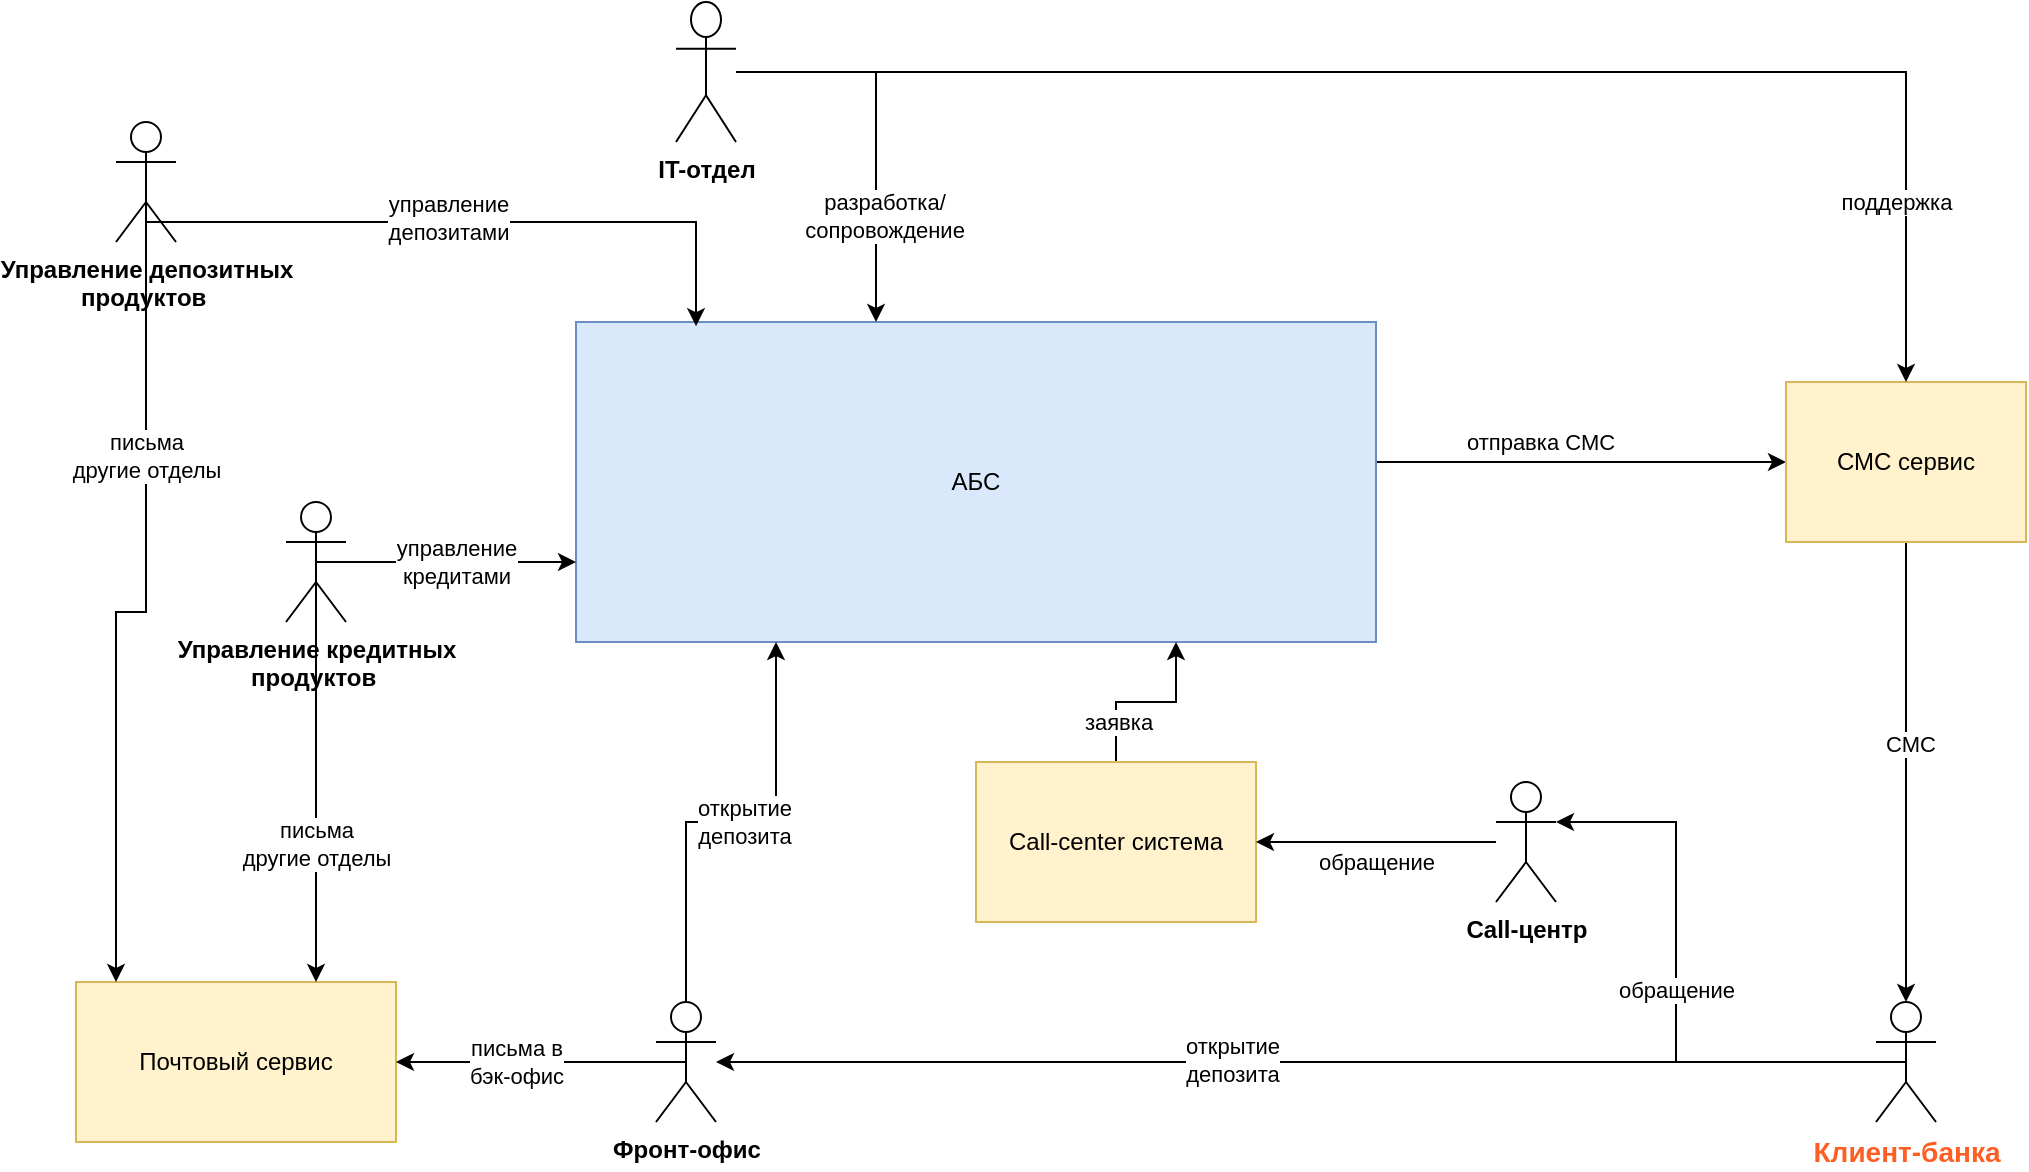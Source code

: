 <mxfile version="28.1.2">
  <diagram name="Page-1" id="Rs4Zjphq0ylOjOa-WiTj">
    <mxGraphModel dx="2186" dy="805" grid="1" gridSize="10" guides="1" tooltips="1" connect="1" arrows="1" fold="1" page="1" pageScale="1" pageWidth="850" pageHeight="1100" math="0" shadow="0">
      <root>
        <mxCell id="0" />
        <mxCell id="1" parent="0" />
        <mxCell id="YMCOmTO01SK4iDtYRhF4-2" value="Управление депозитных&lt;br&gt;продуктов&amp;nbsp;" style="shape=umlActor;verticalLabelPosition=bottom;verticalAlign=top;html=1;outlineConnect=0;fontStyle=1" vertex="1" parent="1">
          <mxGeometry y="130" width="30" height="60" as="geometry" />
        </mxCell>
        <mxCell id="YMCOmTO01SK4iDtYRhF4-25" style="edgeStyle=orthogonalEdgeStyle;rounded=0;orthogonalLoop=1;jettySize=auto;html=1;exitX=1;exitY=0.5;exitDx=0;exitDy=0;" edge="1" parent="1" source="YMCOmTO01SK4iDtYRhF4-4" target="YMCOmTO01SK4iDtYRhF4-7">
          <mxGeometry relative="1" as="geometry">
            <Array as="points">
              <mxPoint x="630" y="300" />
            </Array>
          </mxGeometry>
        </mxCell>
        <mxCell id="YMCOmTO01SK4iDtYRhF4-26" value="отправка СМС" style="edgeLabel;html=1;align=center;verticalAlign=middle;resizable=0;points=[];" vertex="1" connectable="0" parent="YMCOmTO01SK4iDtYRhF4-25">
          <mxGeometry x="-0.255" y="1" relative="1" as="geometry">
            <mxPoint x="12" y="-9" as="offset" />
          </mxGeometry>
        </mxCell>
        <mxCell id="YMCOmTO01SK4iDtYRhF4-4" value="АБС" style="rounded=0;whiteSpace=wrap;html=1;fillColor=#dae8fc;strokeColor=#6c8ebf;" vertex="1" parent="1">
          <mxGeometry x="230" y="230" width="400" height="160" as="geometry" />
        </mxCell>
        <mxCell id="YMCOmTO01SK4iDtYRhF4-17" value="" style="edgeStyle=orthogonalEdgeStyle;rounded=0;orthogonalLoop=1;jettySize=auto;html=1;entryX=0.75;entryY=1;entryDx=0;entryDy=0;" edge="1" parent="1" source="YMCOmTO01SK4iDtYRhF4-5" target="YMCOmTO01SK4iDtYRhF4-4">
          <mxGeometry relative="1" as="geometry">
            <mxPoint x="350" y="490" as="targetPoint" />
          </mxGeometry>
        </mxCell>
        <mxCell id="YMCOmTO01SK4iDtYRhF4-19" value="заявка" style="edgeLabel;html=1;align=center;verticalAlign=middle;resizable=0;points=[];" vertex="1" connectable="0" parent="YMCOmTO01SK4iDtYRhF4-17">
          <mxGeometry x="0.139" y="1" relative="1" as="geometry">
            <mxPoint x="-21" y="11" as="offset" />
          </mxGeometry>
        </mxCell>
        <mxCell id="YMCOmTO01SK4iDtYRhF4-5" value="Call-center система" style="rounded=0;whiteSpace=wrap;html=1;fillColor=#fff2cc;strokeColor=#d6b656;" vertex="1" parent="1">
          <mxGeometry x="430" y="450" width="140" height="80" as="geometry" />
        </mxCell>
        <mxCell id="YMCOmTO01SK4iDtYRhF4-6" value="Почтовый сервис" style="rounded=0;whiteSpace=wrap;html=1;fillColor=#fff2cc;strokeColor=#d6b656;" vertex="1" parent="1">
          <mxGeometry x="-20" y="560" width="160" height="80" as="geometry" />
        </mxCell>
        <mxCell id="YMCOmTO01SK4iDtYRhF4-50" value="" style="edgeStyle=orthogonalEdgeStyle;rounded=0;orthogonalLoop=1;jettySize=auto;html=1;entryX=0.5;entryY=0;entryDx=0;entryDy=0;entryPerimeter=0;" edge="1" parent="1" source="YMCOmTO01SK4iDtYRhF4-7" target="YMCOmTO01SK4iDtYRhF4-40">
          <mxGeometry relative="1" as="geometry">
            <mxPoint x="860" y="420" as="targetPoint" />
          </mxGeometry>
        </mxCell>
        <mxCell id="YMCOmTO01SK4iDtYRhF4-51" value="СМС" style="edgeLabel;html=1;align=center;verticalAlign=middle;resizable=0;points=[];" vertex="1" connectable="0" parent="YMCOmTO01SK4iDtYRhF4-50">
          <mxGeometry x="-0.128" y="2" relative="1" as="geometry">
            <mxPoint as="offset" />
          </mxGeometry>
        </mxCell>
        <mxCell id="YMCOmTO01SK4iDtYRhF4-7" value="СМС сервис" style="rounded=0;whiteSpace=wrap;html=1;fillColor=#fff2cc;strokeColor=#d6b656;" vertex="1" parent="1">
          <mxGeometry x="835" y="260" width="120" height="80" as="geometry" />
        </mxCell>
        <mxCell id="YMCOmTO01SK4iDtYRhF4-31" style="edgeStyle=orthogonalEdgeStyle;rounded=0;orthogonalLoop=1;jettySize=auto;html=1;exitX=0.5;exitY=0.5;exitDx=0;exitDy=0;exitPerimeter=0;entryX=0;entryY=0.75;entryDx=0;entryDy=0;" edge="1" parent="1" source="YMCOmTO01SK4iDtYRhF4-8" target="YMCOmTO01SK4iDtYRhF4-4">
          <mxGeometry relative="1" as="geometry" />
        </mxCell>
        <mxCell id="YMCOmTO01SK4iDtYRhF4-32" value="управление&lt;br&gt;кредитами" style="edgeLabel;html=1;align=center;verticalAlign=middle;resizable=0;points=[];" vertex="1" connectable="0" parent="YMCOmTO01SK4iDtYRhF4-31">
          <mxGeometry x="0.217" y="-1" relative="1" as="geometry">
            <mxPoint x="-9" y="-1" as="offset" />
          </mxGeometry>
        </mxCell>
        <mxCell id="YMCOmTO01SK4iDtYRhF4-36" style="edgeStyle=orthogonalEdgeStyle;rounded=0;orthogonalLoop=1;jettySize=auto;html=1;exitX=0.5;exitY=0.5;exitDx=0;exitDy=0;exitPerimeter=0;entryX=0.75;entryY=0;entryDx=0;entryDy=0;" edge="1" parent="1" source="YMCOmTO01SK4iDtYRhF4-8" target="YMCOmTO01SK4iDtYRhF4-6">
          <mxGeometry relative="1" as="geometry" />
        </mxCell>
        <mxCell id="YMCOmTO01SK4iDtYRhF4-37" value="письма&lt;br&gt;другие отделы" style="edgeLabel;html=1;align=center;verticalAlign=middle;resizable=0;points=[];" vertex="1" connectable="0" parent="YMCOmTO01SK4iDtYRhF4-36">
          <mxGeometry x="0.339" relative="1" as="geometry">
            <mxPoint as="offset" />
          </mxGeometry>
        </mxCell>
        <mxCell id="YMCOmTO01SK4iDtYRhF4-8" value="Управление кредитных&lt;br&gt;продуктов&amp;nbsp;" style="shape=umlActor;verticalLabelPosition=bottom;verticalAlign=top;html=1;outlineConnect=0;fontStyle=1" vertex="1" parent="1">
          <mxGeometry x="85" y="320" width="30" height="60" as="geometry" />
        </mxCell>
        <mxCell id="YMCOmTO01SK4iDtYRhF4-15" value="" style="edgeStyle=orthogonalEdgeStyle;rounded=0;orthogonalLoop=1;jettySize=auto;html=1;" edge="1" parent="1" source="YMCOmTO01SK4iDtYRhF4-9" target="YMCOmTO01SK4iDtYRhF4-5">
          <mxGeometry relative="1" as="geometry" />
        </mxCell>
        <mxCell id="YMCOmTO01SK4iDtYRhF4-18" value="обращение" style="edgeLabel;html=1;align=center;verticalAlign=middle;resizable=0;points=[];" vertex="1" connectable="0" parent="YMCOmTO01SK4iDtYRhF4-15">
          <mxGeometry x="0.283" y="-3" relative="1" as="geometry">
            <mxPoint x="17" y="13" as="offset" />
          </mxGeometry>
        </mxCell>
        <mxCell id="YMCOmTO01SK4iDtYRhF4-9" value="Call-центр" style="shape=umlActor;verticalLabelPosition=bottom;verticalAlign=top;html=1;outlineConnect=0;fontStyle=1" vertex="1" parent="1">
          <mxGeometry x="690" y="460" width="30" height="60" as="geometry" />
        </mxCell>
        <mxCell id="YMCOmTO01SK4iDtYRhF4-14" value="" style="edgeStyle=orthogonalEdgeStyle;rounded=0;orthogonalLoop=1;jettySize=auto;html=1;" edge="1" parent="1" source="YMCOmTO01SK4iDtYRhF4-12" target="YMCOmTO01SK4iDtYRhF4-7">
          <mxGeometry relative="1" as="geometry" />
        </mxCell>
        <mxCell id="YMCOmTO01SK4iDtYRhF4-21" value="поддержка" style="edgeLabel;html=1;align=center;verticalAlign=middle;resizable=0;points=[];" vertex="1" connectable="0" parent="YMCOmTO01SK4iDtYRhF4-14">
          <mxGeometry x="0.105" y="3" relative="1" as="geometry">
            <mxPoint x="171" y="68" as="offset" />
          </mxGeometry>
        </mxCell>
        <mxCell id="YMCOmTO01SK4iDtYRhF4-22" style="edgeStyle=orthogonalEdgeStyle;rounded=0;orthogonalLoop=1;jettySize=auto;html=1;entryX=0.75;entryY=0;entryDx=0;entryDy=0;exitX=0.5;exitY=0.5;exitDx=0;exitDy=0;exitPerimeter=0;" edge="1" parent="1">
          <mxGeometry relative="1" as="geometry">
            <mxPoint x="350" y="105" as="sourcePoint" />
            <mxPoint x="380" y="230" as="targetPoint" />
            <Array as="points">
              <mxPoint x="380" y="105" />
            </Array>
          </mxGeometry>
        </mxCell>
        <mxCell id="YMCOmTO01SK4iDtYRhF4-24" value="разработка/&lt;br&gt;сопровождение" style="edgeLabel;html=1;align=center;verticalAlign=middle;resizable=0;points=[];" vertex="1" connectable="0" parent="YMCOmTO01SK4iDtYRhF4-22">
          <mxGeometry x="0.316" y="4" relative="1" as="geometry">
            <mxPoint as="offset" />
          </mxGeometry>
        </mxCell>
        <mxCell id="YMCOmTO01SK4iDtYRhF4-12" value="IT-отдел" style="shape=umlActor;verticalLabelPosition=bottom;verticalAlign=top;html=1;outlineConnect=0;fontStyle=1" vertex="1" parent="1">
          <mxGeometry x="280" y="70" width="30" height="70" as="geometry" />
        </mxCell>
        <mxCell id="YMCOmTO01SK4iDtYRhF4-28" style="edgeStyle=orthogonalEdgeStyle;rounded=0;orthogonalLoop=1;jettySize=auto;html=1;exitX=0.5;exitY=0.5;exitDx=0;exitDy=0;exitPerimeter=0;entryX=0.25;entryY=1;entryDx=0;entryDy=0;" edge="1" parent="1" source="YMCOmTO01SK4iDtYRhF4-13" target="YMCOmTO01SK4iDtYRhF4-4">
          <mxGeometry relative="1" as="geometry" />
        </mxCell>
        <mxCell id="YMCOmTO01SK4iDtYRhF4-29" value="открытие&lt;br&gt;депозита" style="edgeLabel;html=1;align=center;verticalAlign=middle;resizable=0;points=[];" vertex="1" connectable="0" parent="YMCOmTO01SK4iDtYRhF4-28">
          <mxGeometry x="0.164" relative="1" as="geometry">
            <mxPoint as="offset" />
          </mxGeometry>
        </mxCell>
        <mxCell id="YMCOmTO01SK4iDtYRhF4-30" style="edgeStyle=orthogonalEdgeStyle;rounded=0;orthogonalLoop=1;jettySize=auto;html=1;exitX=0.5;exitY=0.5;exitDx=0;exitDy=0;exitPerimeter=0;entryX=1;entryY=0.5;entryDx=0;entryDy=0;" edge="1" parent="1" source="YMCOmTO01SK4iDtYRhF4-13" target="YMCOmTO01SK4iDtYRhF4-6">
          <mxGeometry relative="1" as="geometry" />
        </mxCell>
        <mxCell id="YMCOmTO01SK4iDtYRhF4-35" value="письма в&lt;br&gt;бэк-офис" style="edgeLabel;html=1;align=center;verticalAlign=middle;resizable=0;points=[];" vertex="1" connectable="0" parent="YMCOmTO01SK4iDtYRhF4-30">
          <mxGeometry x="0.338" y="2" relative="1" as="geometry">
            <mxPoint x="12" y="-2" as="offset" />
          </mxGeometry>
        </mxCell>
        <mxCell id="YMCOmTO01SK4iDtYRhF4-13" value="Фронт-офис" style="shape=umlActor;verticalLabelPosition=bottom;verticalAlign=top;html=1;outlineConnect=0;fontStyle=1" vertex="1" parent="1">
          <mxGeometry x="270" y="570" width="30" height="60" as="geometry" />
        </mxCell>
        <mxCell id="YMCOmTO01SK4iDtYRhF4-33" style="edgeStyle=orthogonalEdgeStyle;rounded=0;orthogonalLoop=1;jettySize=auto;html=1;exitX=0.5;exitY=0.5;exitDx=0;exitDy=0;exitPerimeter=0;entryX=0.15;entryY=0.013;entryDx=0;entryDy=0;entryPerimeter=0;" edge="1" parent="1" source="YMCOmTO01SK4iDtYRhF4-2" target="YMCOmTO01SK4iDtYRhF4-4">
          <mxGeometry relative="1" as="geometry">
            <mxPoint x="210" y="260" as="targetPoint" />
            <Array as="points">
              <mxPoint x="15" y="180" />
              <mxPoint x="290" y="180" />
            </Array>
          </mxGeometry>
        </mxCell>
        <mxCell id="YMCOmTO01SK4iDtYRhF4-34" value="управление&lt;br&gt;депозитами" style="edgeLabel;html=1;align=center;verticalAlign=middle;resizable=0;points=[];" vertex="1" connectable="0" parent="YMCOmTO01SK4iDtYRhF4-33">
          <mxGeometry x="-0.026" y="2" relative="1" as="geometry">
            <mxPoint x="2" as="offset" />
          </mxGeometry>
        </mxCell>
        <mxCell id="YMCOmTO01SK4iDtYRhF4-38" style="edgeStyle=orthogonalEdgeStyle;rounded=0;orthogonalLoop=1;jettySize=auto;html=1;exitX=0.5;exitY=0.5;exitDx=0;exitDy=0;exitPerimeter=0;entryX=0.125;entryY=0;entryDx=0;entryDy=0;entryPerimeter=0;fontStyle=0" edge="1" parent="1" source="YMCOmTO01SK4iDtYRhF4-2" target="YMCOmTO01SK4iDtYRhF4-6">
          <mxGeometry relative="1" as="geometry" />
        </mxCell>
        <mxCell id="YMCOmTO01SK4iDtYRhF4-39" value="письма&lt;br&gt;другие отделы" style="edgeLabel;html=1;align=center;verticalAlign=middle;resizable=0;points=[];" vertex="1" connectable="0" parent="YMCOmTO01SK4iDtYRhF4-38">
          <mxGeometry x="-0.183" y="-1" relative="1" as="geometry">
            <mxPoint x="1" y="-33" as="offset" />
          </mxGeometry>
        </mxCell>
        <mxCell id="YMCOmTO01SK4iDtYRhF4-41" style="edgeStyle=orthogonalEdgeStyle;rounded=0;orthogonalLoop=1;jettySize=auto;html=1;exitX=0.5;exitY=0.5;exitDx=0;exitDy=0;exitPerimeter=0;" edge="1" parent="1" source="YMCOmTO01SK4iDtYRhF4-40" target="YMCOmTO01SK4iDtYRhF4-13">
          <mxGeometry relative="1" as="geometry" />
        </mxCell>
        <mxCell id="YMCOmTO01SK4iDtYRhF4-42" value="открытие&lt;br&gt;депозита" style="edgeLabel;html=1;align=center;verticalAlign=middle;resizable=0;points=[];" vertex="1" connectable="0" parent="YMCOmTO01SK4iDtYRhF4-41">
          <mxGeometry x="0.132" y="-1" relative="1" as="geometry">
            <mxPoint as="offset" />
          </mxGeometry>
        </mxCell>
        <mxCell id="YMCOmTO01SK4iDtYRhF4-43" style="edgeStyle=orthogonalEdgeStyle;rounded=0;orthogonalLoop=1;jettySize=auto;html=1;exitX=0.5;exitY=0.5;exitDx=0;exitDy=0;exitPerimeter=0;entryX=1;entryY=0.333;entryDx=0;entryDy=0;entryPerimeter=0;" edge="1" parent="1" source="YMCOmTO01SK4iDtYRhF4-40" target="YMCOmTO01SK4iDtYRhF4-9">
          <mxGeometry relative="1" as="geometry">
            <Array as="points">
              <mxPoint x="780" y="600" />
              <mxPoint x="780" y="480" />
            </Array>
          </mxGeometry>
        </mxCell>
        <mxCell id="YMCOmTO01SK4iDtYRhF4-44" value="обращение" style="edgeLabel;html=1;align=center;verticalAlign=middle;resizable=0;points=[];" vertex="1" connectable="0" parent="YMCOmTO01SK4iDtYRhF4-43">
          <mxGeometry x="-0.018" relative="1" as="geometry">
            <mxPoint y="-6" as="offset" />
          </mxGeometry>
        </mxCell>
        <mxCell id="YMCOmTO01SK4iDtYRhF4-40" value="Клиент-банка" style="shape=umlActor;verticalLabelPosition=bottom;verticalAlign=top;html=1;outlineConnect=0;fontSize=14;fontStyle=1;fontColor=#FF5E23;" vertex="1" parent="1">
          <mxGeometry x="880" y="570" width="30" height="60" as="geometry" />
        </mxCell>
      </root>
    </mxGraphModel>
  </diagram>
</mxfile>
